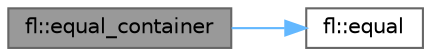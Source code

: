 digraph "fl::equal_container"
{
 // INTERACTIVE_SVG=YES
 // LATEX_PDF_SIZE
  bgcolor="transparent";
  edge [fontname=Helvetica,fontsize=10,labelfontname=Helvetica,labelfontsize=10];
  node [fontname=Helvetica,fontsize=10,shape=box,height=0.2,width=0.4];
  rankdir="LR";
  Node1 [id="Node000001",label="fl::equal_container",height=0.2,width=0.4,color="gray40", fillcolor="grey60", style="filled", fontcolor="black",tooltip=" "];
  Node1 -> Node2 [id="edge1_Node000001_Node000002",color="steelblue1",style="solid",tooltip=" "];
  Node2 [id="Node000002",label="fl::equal",height=0.2,width=0.4,color="grey40", fillcolor="white", style="filled",URL="$d4/d36/namespacefl_acdddf03e2d40b1af890e252ac40a9e1f.html#acdddf03e2d40b1af890e252ac40a9e1f",tooltip=" "];
}
